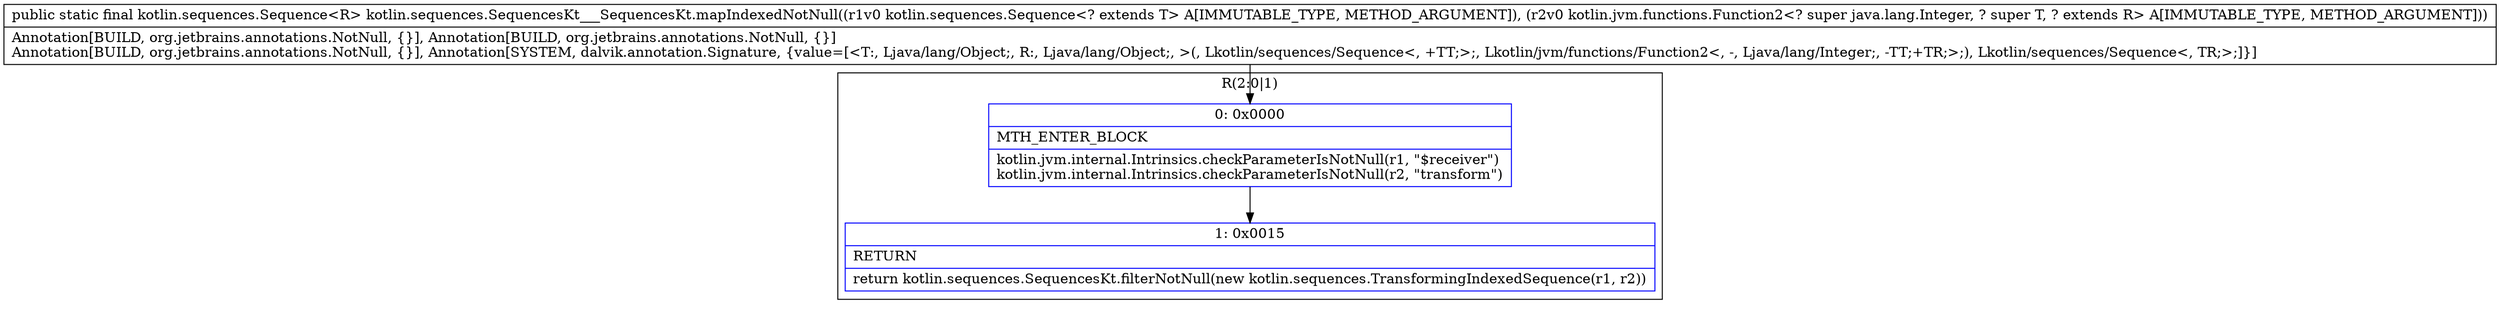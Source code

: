digraph "CFG forkotlin.sequences.SequencesKt___SequencesKt.mapIndexedNotNull(Lkotlin\/sequences\/Sequence;Lkotlin\/jvm\/functions\/Function2;)Lkotlin\/sequences\/Sequence;" {
subgraph cluster_Region_54359918 {
label = "R(2:0|1)";
node [shape=record,color=blue];
Node_0 [shape=record,label="{0\:\ 0x0000|MTH_ENTER_BLOCK\l|kotlin.jvm.internal.Intrinsics.checkParameterIsNotNull(r1, \"$receiver\")\lkotlin.jvm.internal.Intrinsics.checkParameterIsNotNull(r2, \"transform\")\l}"];
Node_1 [shape=record,label="{1\:\ 0x0015|RETURN\l|return kotlin.sequences.SequencesKt.filterNotNull(new kotlin.sequences.TransformingIndexedSequence(r1, r2))\l}"];
}
MethodNode[shape=record,label="{public static final kotlin.sequences.Sequence\<R\> kotlin.sequences.SequencesKt___SequencesKt.mapIndexedNotNull((r1v0 kotlin.sequences.Sequence\<? extends T\> A[IMMUTABLE_TYPE, METHOD_ARGUMENT]), (r2v0 kotlin.jvm.functions.Function2\<? super java.lang.Integer, ? super T, ? extends R\> A[IMMUTABLE_TYPE, METHOD_ARGUMENT]))  | Annotation[BUILD, org.jetbrains.annotations.NotNull, \{\}], Annotation[BUILD, org.jetbrains.annotations.NotNull, \{\}]\lAnnotation[BUILD, org.jetbrains.annotations.NotNull, \{\}], Annotation[SYSTEM, dalvik.annotation.Signature, \{value=[\<T:, Ljava\/lang\/Object;, R:, Ljava\/lang\/Object;, \>(, Lkotlin\/sequences\/Sequence\<, +TT;\>;, Lkotlin\/jvm\/functions\/Function2\<, \-, Ljava\/lang\/Integer;, \-TT;+TR;\>;), Lkotlin\/sequences\/Sequence\<, TR;\>;]\}]\l}"];
MethodNode -> Node_0;
Node_0 -> Node_1;
}

